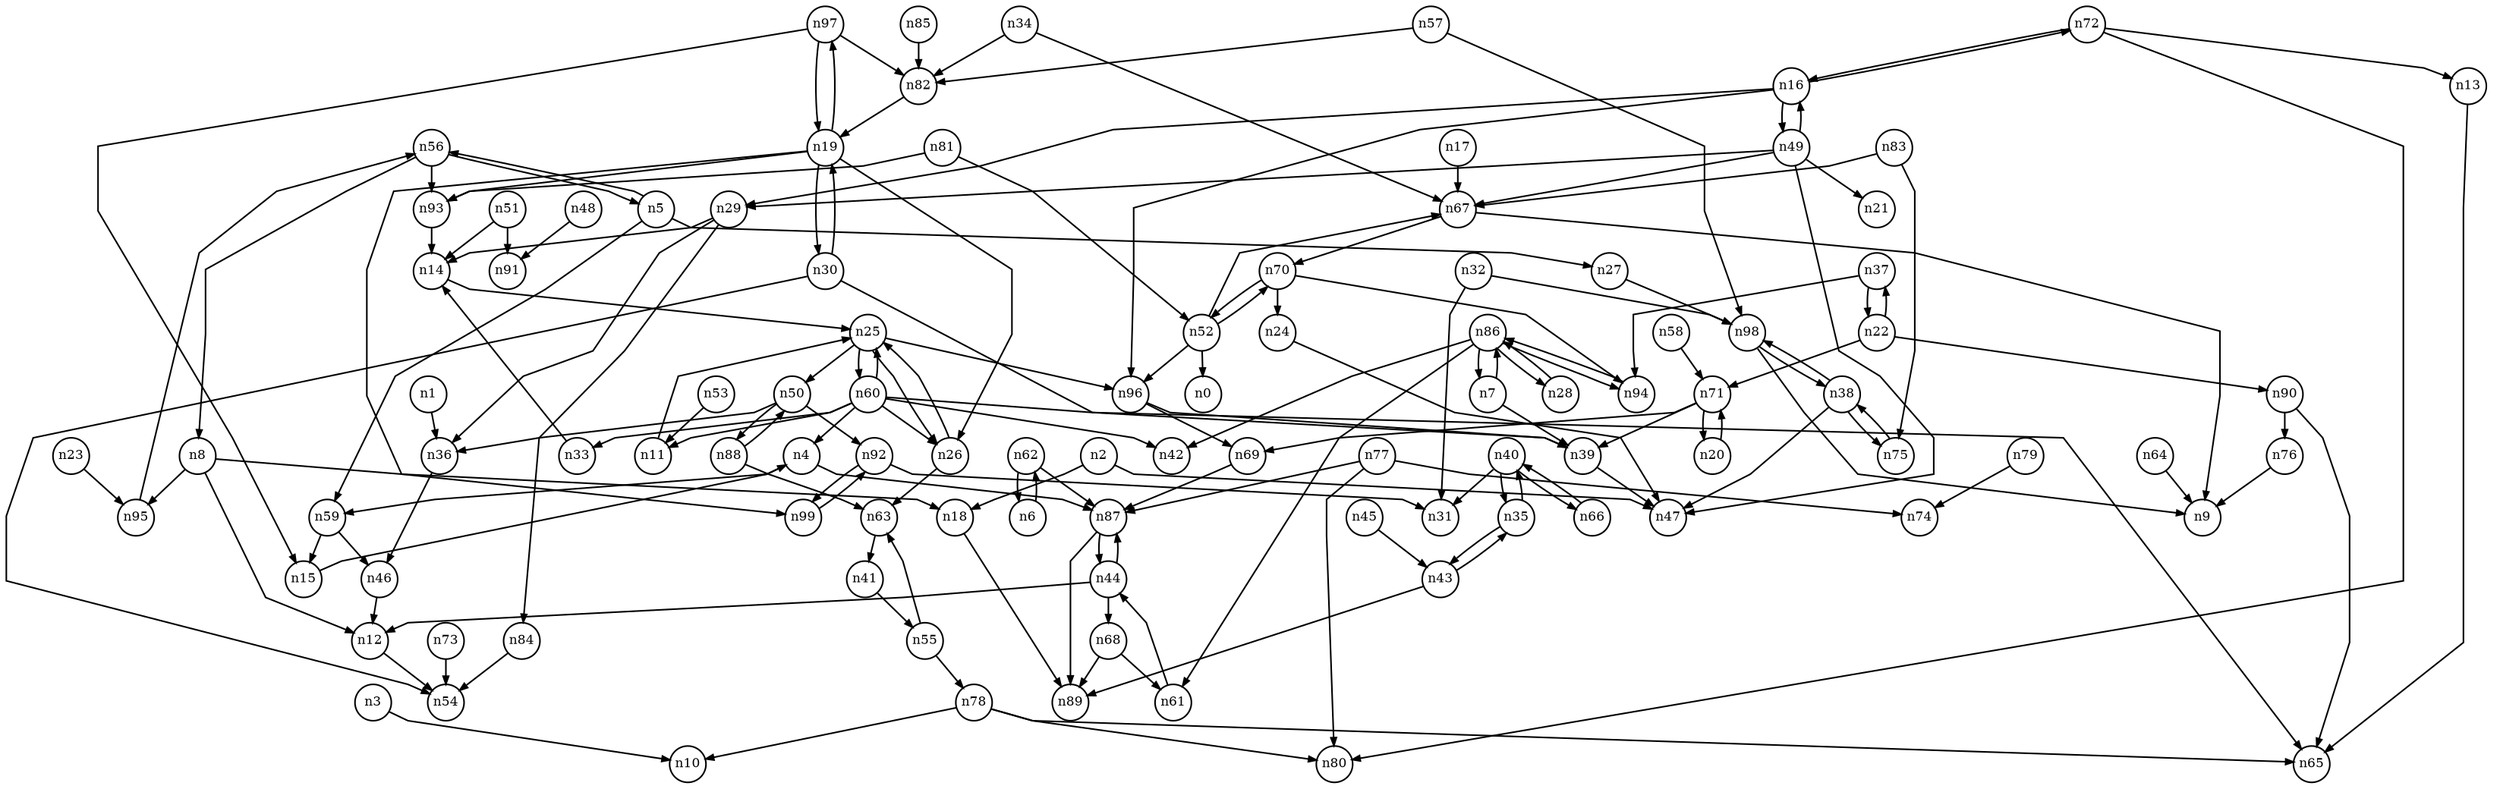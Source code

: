 digraph G{
splines=polyline;
ranksep=0.22;
nodesep=0.22;
nodesize=0.32;
fontsize=8
edge [arrowsize=0.5]
node [fontsize=8 shape=circle width=0.32 fixedsize=shape];

n36 -> n46
n1 -> n36
n18 -> n89
n2 -> n18
n2 -> n47
n3 -> n10
n87 -> n89
n87 -> n44
n4 -> n87
n4 -> n59
n27 -> n98
n5 -> n27
n5 -> n56
n5 -> n59
n56 -> n8
n56 -> n93
n56 -> n5
n59 -> n15
n59 -> n46
n39 -> n47
n7 -> n39
n7 -> n86
n12 -> n54
n8 -> n12
n8 -> n18
n8 -> n95
n95 -> n56
n13 -> n65
n15 -> n4
n29 -> n14
n29 -> n36
n29 -> n84
n16 -> n29
n16 -> n49
n16 -> n96
n16 -> n72
n49 -> n21
n49 -> n29
n49 -> n47
n49 -> n67
n49 -> n16
n96 -> n39
n96 -> n69
n67 -> n9
n67 -> n70
n17 -> n67
n26 -> n63
n26 -> n25
n19 -> n26
n19 -> n30
n19 -> n93
n19 -> n97
n19 -> n99
n30 -> n39
n30 -> n54
n30 -> n19
n93 -> n14
n97 -> n15
n97 -> n82
n97 -> n19
n99 -> n92
n71 -> n20
n71 -> n39
n71 -> n69
n22 -> n71
n22 -> n90
n22 -> n37
n90 -> n65
n90 -> n76
n23 -> n95
n24 -> n47
n25 -> n26
n25 -> n50
n25 -> n60
n25 -> n96
n50 -> n36
n50 -> n88
n50 -> n92
n60 -> n4
n60 -> n11
n60 -> n26
n60 -> n33
n60 -> n42
n60 -> n65
n60 -> n25
n63 -> n41
n98 -> n9
n98 -> n38
n14 -> n25
n84 -> n54
n32 -> n31
n32 -> n98
n33 -> n14
n34 -> n67
n34 -> n82
n82 -> n19
n43 -> n89
n43 -> n35
n35 -> n43
n35 -> n40
n46 -> n12
n37 -> n22
n37 -> n94
n94 -> n86
n38 -> n47
n38 -> n98
n38 -> n75
n40 -> n31
n40 -> n35
n40 -> n66
n66 -> n40
n44 -> n12
n44 -> n68
n44 -> n87
n68 -> n61
n68 -> n89
n45 -> n43
n48 -> n91
n88 -> n63
n88 -> n50
n92 -> n31
n92 -> n99
n51 -> n14
n51 -> n91
n52 -> n0
n52 -> n67
n52 -> n96
n52 -> n70
n11 -> n25
n53 -> n11
n55 -> n63
n55 -> n78
n78 -> n10
n78 -> n65
n78 -> n80
n57 -> n82
n57 -> n98
n58 -> n71
n6 -> n62
n62 -> n6
n62 -> n87
n41 -> n55
n64 -> n9
n61 -> n44
n69 -> n87
n70 -> n24
n70 -> n52
n70 -> n94
n20 -> n71
n72 -> n13
n72 -> n16
n72 -> n80
n73 -> n54
n75 -> n38
n76 -> n9
n77 -> n74
n77 -> n80
n77 -> n87
n79 -> n74
n81 -> n52
n81 -> n93
n83 -> n67
n83 -> n75
n85 -> n82
n86 -> n7
n86 -> n28
n86 -> n42
n86 -> n61
n86 -> n94
n28 -> n86
}
